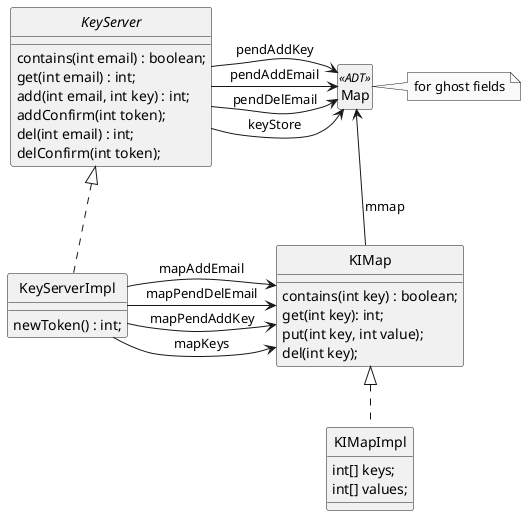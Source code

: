 @startuml
hide circle
skinparam classAttributeIconSize 0
skinparam monochrome true
skinparam shadowing false

interface KeyServer {
    contains(int email) : boolean;
    get(int email) : int;
    add(int email, int key) : int;
    addConfirm(int token);
    del(int email) : int;
    delConfirm(int token);
}

KeyServer -right-> Map : keyStore
KeyServer -right-> Map : pendAddEmail
KeyServer -right-> Map : pendAddKey
KeyServer -right-> Map : pendDelEmail


class Map << ADT >>
hide Map members
note right: for ghost fields

class KeyServerImpl implements KeyServer {
'    -KIMap mapKeys; 
'    -KIMap mapPendAddEmail;
'    -KIMap mapPendAddKey;
'    -KIMap mapPendDelEmail;
    newToken() : int;
}

KeyServerImpl -right-> KIMap : mapKeys
KeyServerImpl -right-> KIMap : mapAddEmail
KeyServerImpl -right-> KIMap : mapPendAddKey
KeyServerImpl -right-> KIMap : mapPendDelEmail

class KIMap {
    contains(int key) : boolean;
    get(int key): int;
    put(int key, int value);
    del(int key);
}
'note top: for implementation

KIMap -up-> Map : mmap

class KIMapImpl implements KIMap {
    int[] keys;
    int[] values;
}
@enduml
